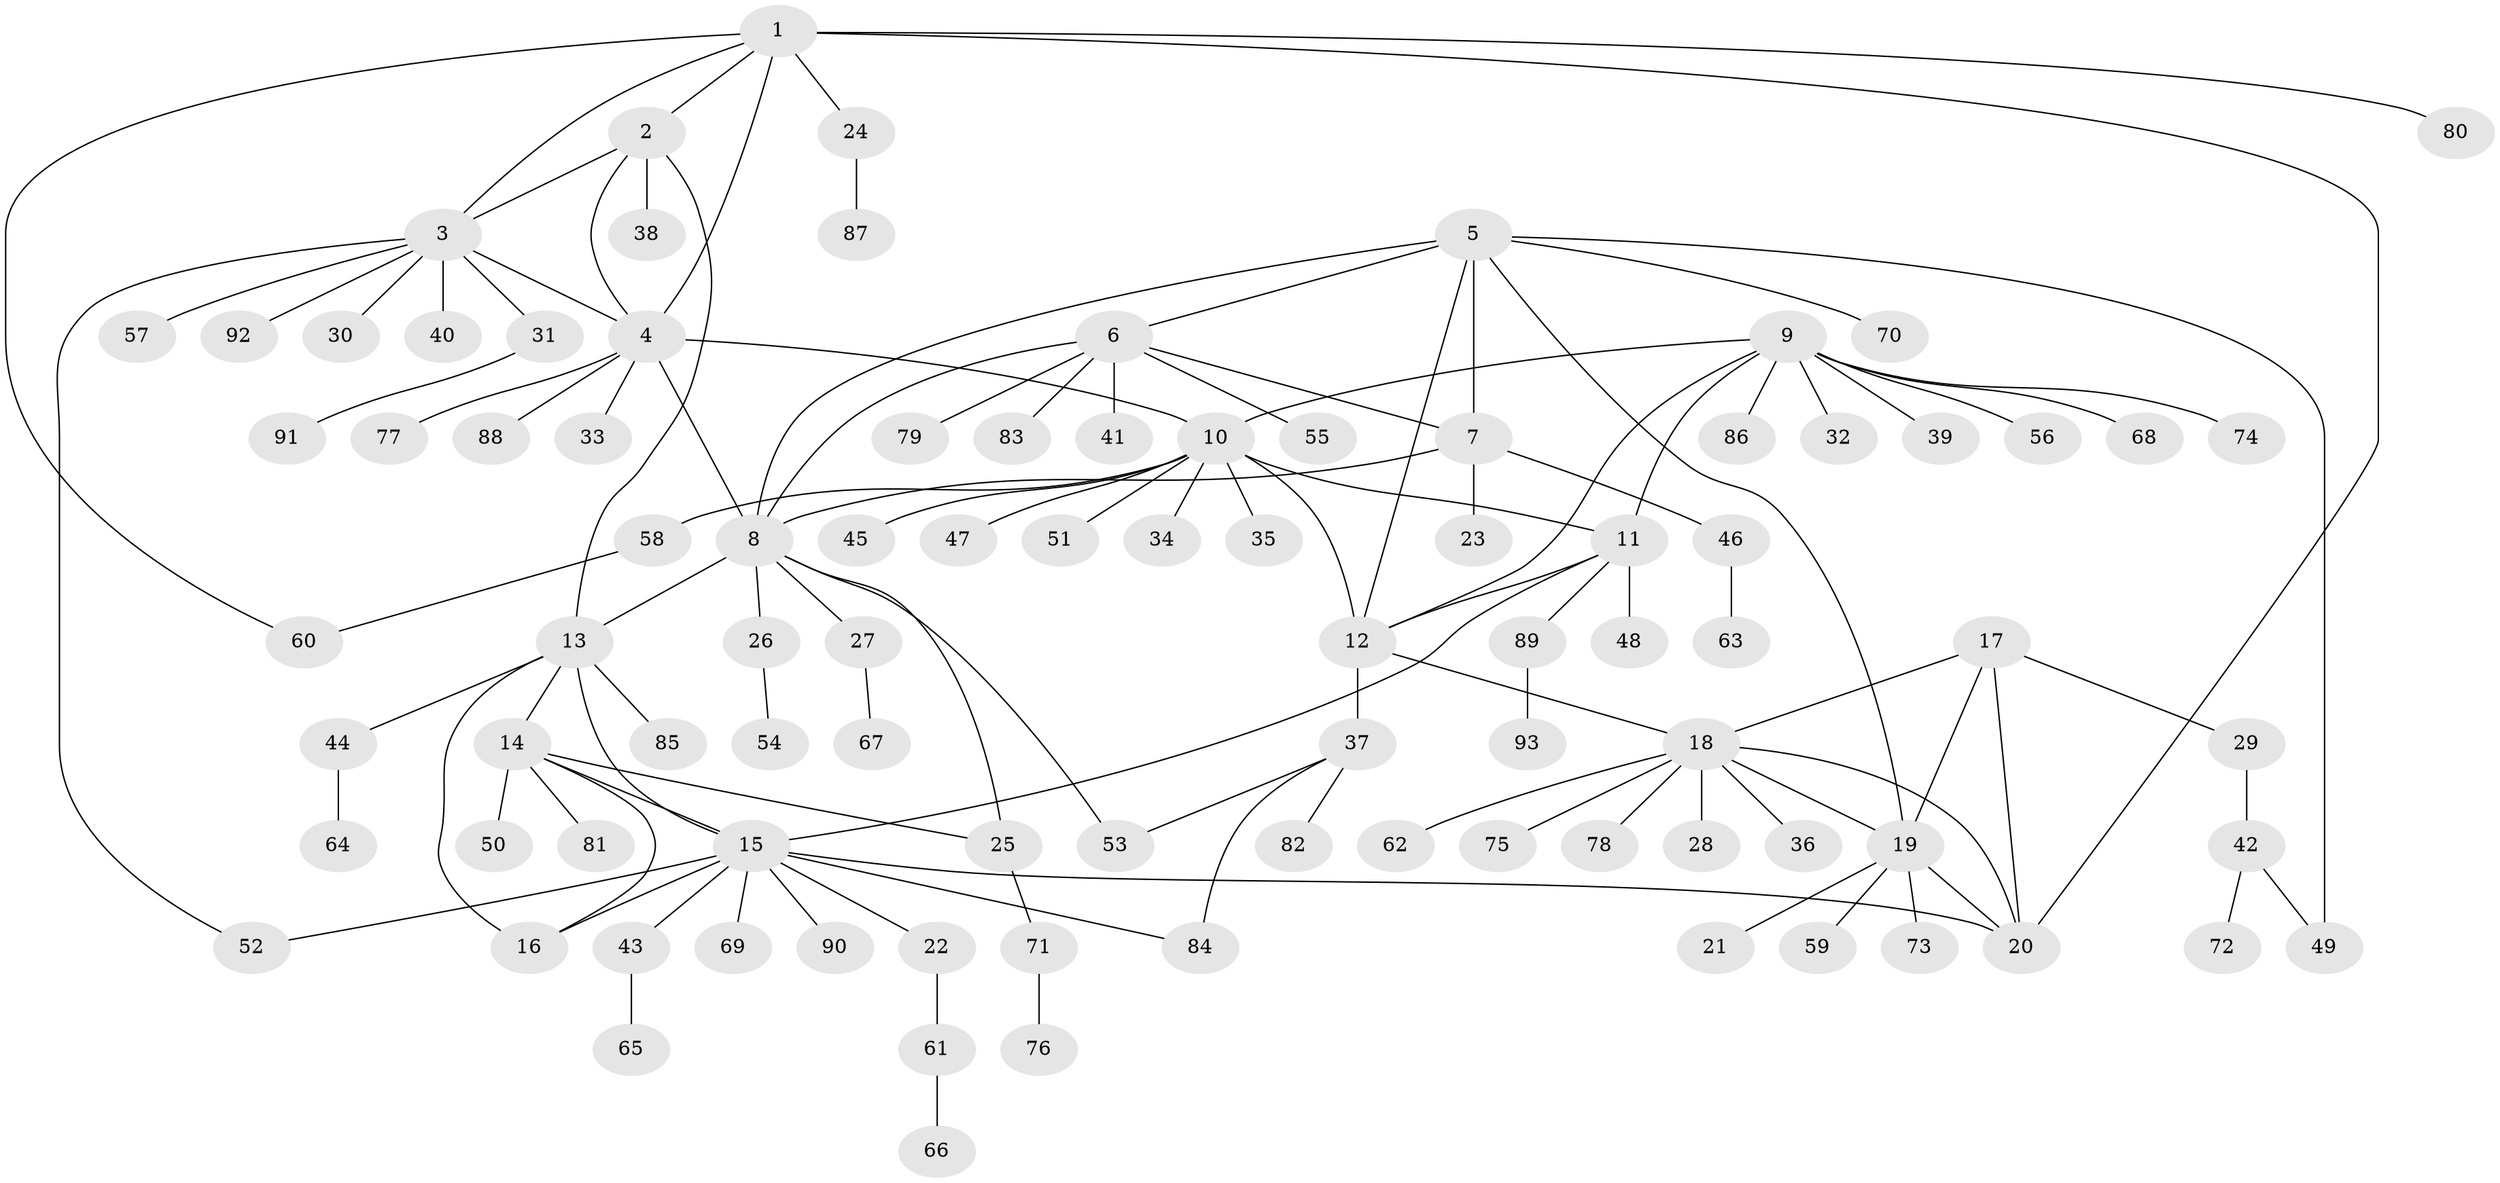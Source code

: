 // coarse degree distribution, {10: 0.03076923076923077, 5: 0.046153846153846156, 9: 0.046153846153846156, 8: 0.015384615384615385, 6: 0.07692307692307693, 4: 0.03076923076923077, 7: 0.015384615384615385, 1: 0.6, 2: 0.1076923076923077, 3: 0.03076923076923077}
// Generated by graph-tools (version 1.1) at 2025/19/03/04/25 18:19:33]
// undirected, 93 vertices, 119 edges
graph export_dot {
graph [start="1"]
  node [color=gray90,style=filled];
  1;
  2;
  3;
  4;
  5;
  6;
  7;
  8;
  9;
  10;
  11;
  12;
  13;
  14;
  15;
  16;
  17;
  18;
  19;
  20;
  21;
  22;
  23;
  24;
  25;
  26;
  27;
  28;
  29;
  30;
  31;
  32;
  33;
  34;
  35;
  36;
  37;
  38;
  39;
  40;
  41;
  42;
  43;
  44;
  45;
  46;
  47;
  48;
  49;
  50;
  51;
  52;
  53;
  54;
  55;
  56;
  57;
  58;
  59;
  60;
  61;
  62;
  63;
  64;
  65;
  66;
  67;
  68;
  69;
  70;
  71;
  72;
  73;
  74;
  75;
  76;
  77;
  78;
  79;
  80;
  81;
  82;
  83;
  84;
  85;
  86;
  87;
  88;
  89;
  90;
  91;
  92;
  93;
  1 -- 2;
  1 -- 3;
  1 -- 4;
  1 -- 20;
  1 -- 24;
  1 -- 60;
  1 -- 80;
  2 -- 3;
  2 -- 4;
  2 -- 13;
  2 -- 38;
  3 -- 4;
  3 -- 30;
  3 -- 31;
  3 -- 40;
  3 -- 52;
  3 -- 57;
  3 -- 92;
  4 -- 8;
  4 -- 10;
  4 -- 33;
  4 -- 77;
  4 -- 88;
  5 -- 6;
  5 -- 7;
  5 -- 8;
  5 -- 12;
  5 -- 19;
  5 -- 49;
  5 -- 70;
  6 -- 7;
  6 -- 8;
  6 -- 41;
  6 -- 55;
  6 -- 79;
  6 -- 83;
  7 -- 8;
  7 -- 23;
  7 -- 46;
  8 -- 13;
  8 -- 25;
  8 -- 26;
  8 -- 27;
  8 -- 53;
  9 -- 10;
  9 -- 11;
  9 -- 12;
  9 -- 32;
  9 -- 39;
  9 -- 56;
  9 -- 68;
  9 -- 74;
  9 -- 86;
  10 -- 11;
  10 -- 12;
  10 -- 34;
  10 -- 35;
  10 -- 45;
  10 -- 47;
  10 -- 51;
  10 -- 58;
  11 -- 12;
  11 -- 15;
  11 -- 48;
  11 -- 89;
  12 -- 18;
  12 -- 37;
  13 -- 14;
  13 -- 15;
  13 -- 16;
  13 -- 44;
  13 -- 85;
  14 -- 15;
  14 -- 16;
  14 -- 25;
  14 -- 50;
  14 -- 81;
  15 -- 16;
  15 -- 20;
  15 -- 22;
  15 -- 43;
  15 -- 52;
  15 -- 69;
  15 -- 84;
  15 -- 90;
  17 -- 18;
  17 -- 19;
  17 -- 20;
  17 -- 29;
  18 -- 19;
  18 -- 20;
  18 -- 28;
  18 -- 36;
  18 -- 62;
  18 -- 75;
  18 -- 78;
  19 -- 20;
  19 -- 21;
  19 -- 59;
  19 -- 73;
  22 -- 61;
  24 -- 87;
  25 -- 71;
  26 -- 54;
  27 -- 67;
  29 -- 42;
  31 -- 91;
  37 -- 53;
  37 -- 82;
  37 -- 84;
  42 -- 49;
  42 -- 72;
  43 -- 65;
  44 -- 64;
  46 -- 63;
  58 -- 60;
  61 -- 66;
  71 -- 76;
  89 -- 93;
}
